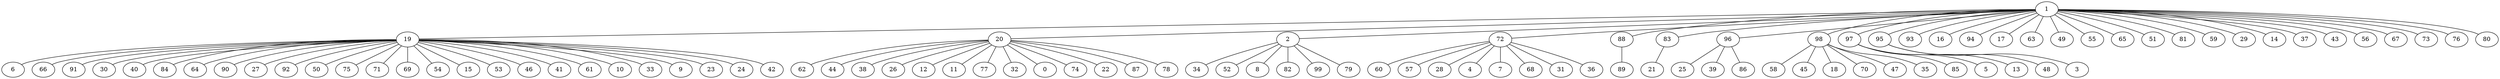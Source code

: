 graph{
   19 -- 6;
   20 -- 62;
   19 -- 66;
   19 -- 91;
   2 -- 34;
   20 -- 44;
   19 -- 30;
   2 -- 52;
   20 -- 38;
   19 -- 40;
   72 -- 60;
   2 -- 8;
   20 -- 26;
   20 -- 12;
   20 -- 11;
   19 -- 84;
   20 -- 77;
   20 -- 32;
   88 -- 89;
   19 -- 64;
   20 -- 0;
   20 -- 74;
   83 -- 21;
   19 -- 90;
   19 -- 27;
   1 -- 96;
   19 -- 92;
   1 -- 2;
   19 -- 50;
   72 -- 57;
   19 -- 75;
   1 -- 98;
   72 -- 28;
   1 -- 97;
   19 -- 71;
   72 -- 4;
   72 -- 7;
   1 -- 19;
   1 -- 72;
   19 -- 69;
   72 -- 68;
   19 -- 54;
   19 -- 15;
   72 -- 31;
   19 -- 53;
   72 -- 36;
   1 -- 20;
   19 -- 46;
   20 -- 22;
   19 -- 41;
   20 -- 87;
   19 -- 61;
   20 -- 78;
   19 -- 10;
   1 -- 95;
   19 -- 33;
   1 -- 88;
   19 -- 9;
   1 -- 93;
   1 -- 16;
   1 -- 94;
   1 -- 17;
   19 -- 23;
   1 -- 63;
   19 -- 24;
   2 -- 82;
   1 -- 49;
   1 -- 55;
   97 -- 85;
   2 -- 99;
   1 -- 65;
   19 -- 42;
   1 -- 51;
   98 -- 58;
   1 -- 81;
   98 -- 45;
   98 -- 18;
   1 -- 59;
   95 -- 48;
   1 -- 29;
   95 -- 3;
   1 -- 14;
   96 -- 25;
   1 -- 37;
   96 -- 39;
   1 -- 43;
   96 -- 86;
   1 -- 56;
   97 -- 5;
   97 -- 13;
   1 -- 67;
   1 -- 73;
   98 -- 70;
   98 -- 47;
   1 -- 76;
   1 -- 80;
   98 -- 35;
   1 -- 83;
   2 -- 79;
}